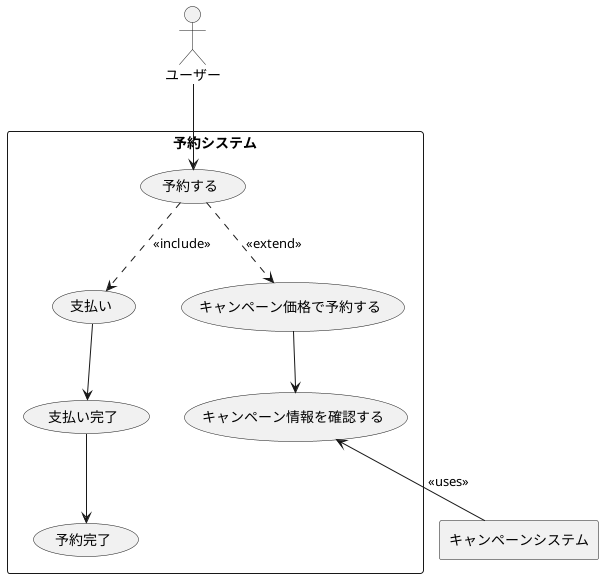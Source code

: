 @startuml 2-4
'left to right direction

actor ユーザー as user

rectangle 予約システム {
  user --> (予約する)

  (予約する) ..> (支払い) : <<include>>
  
  (予約する) ..> (キャンペーン価格で予約する) : <<extend>>
  
  (支払い) --> (支払い完了)
  (支払い完了) --> (予約完了)
  
  (キャンペーン価格で予約する) --> (キャンペーン情報を確認する)
}

rectangle キャンペーンシステム {
  (キャンペーン情報を確認する) <-- キャンペーンシステム : <<uses>>
}

@enduml

